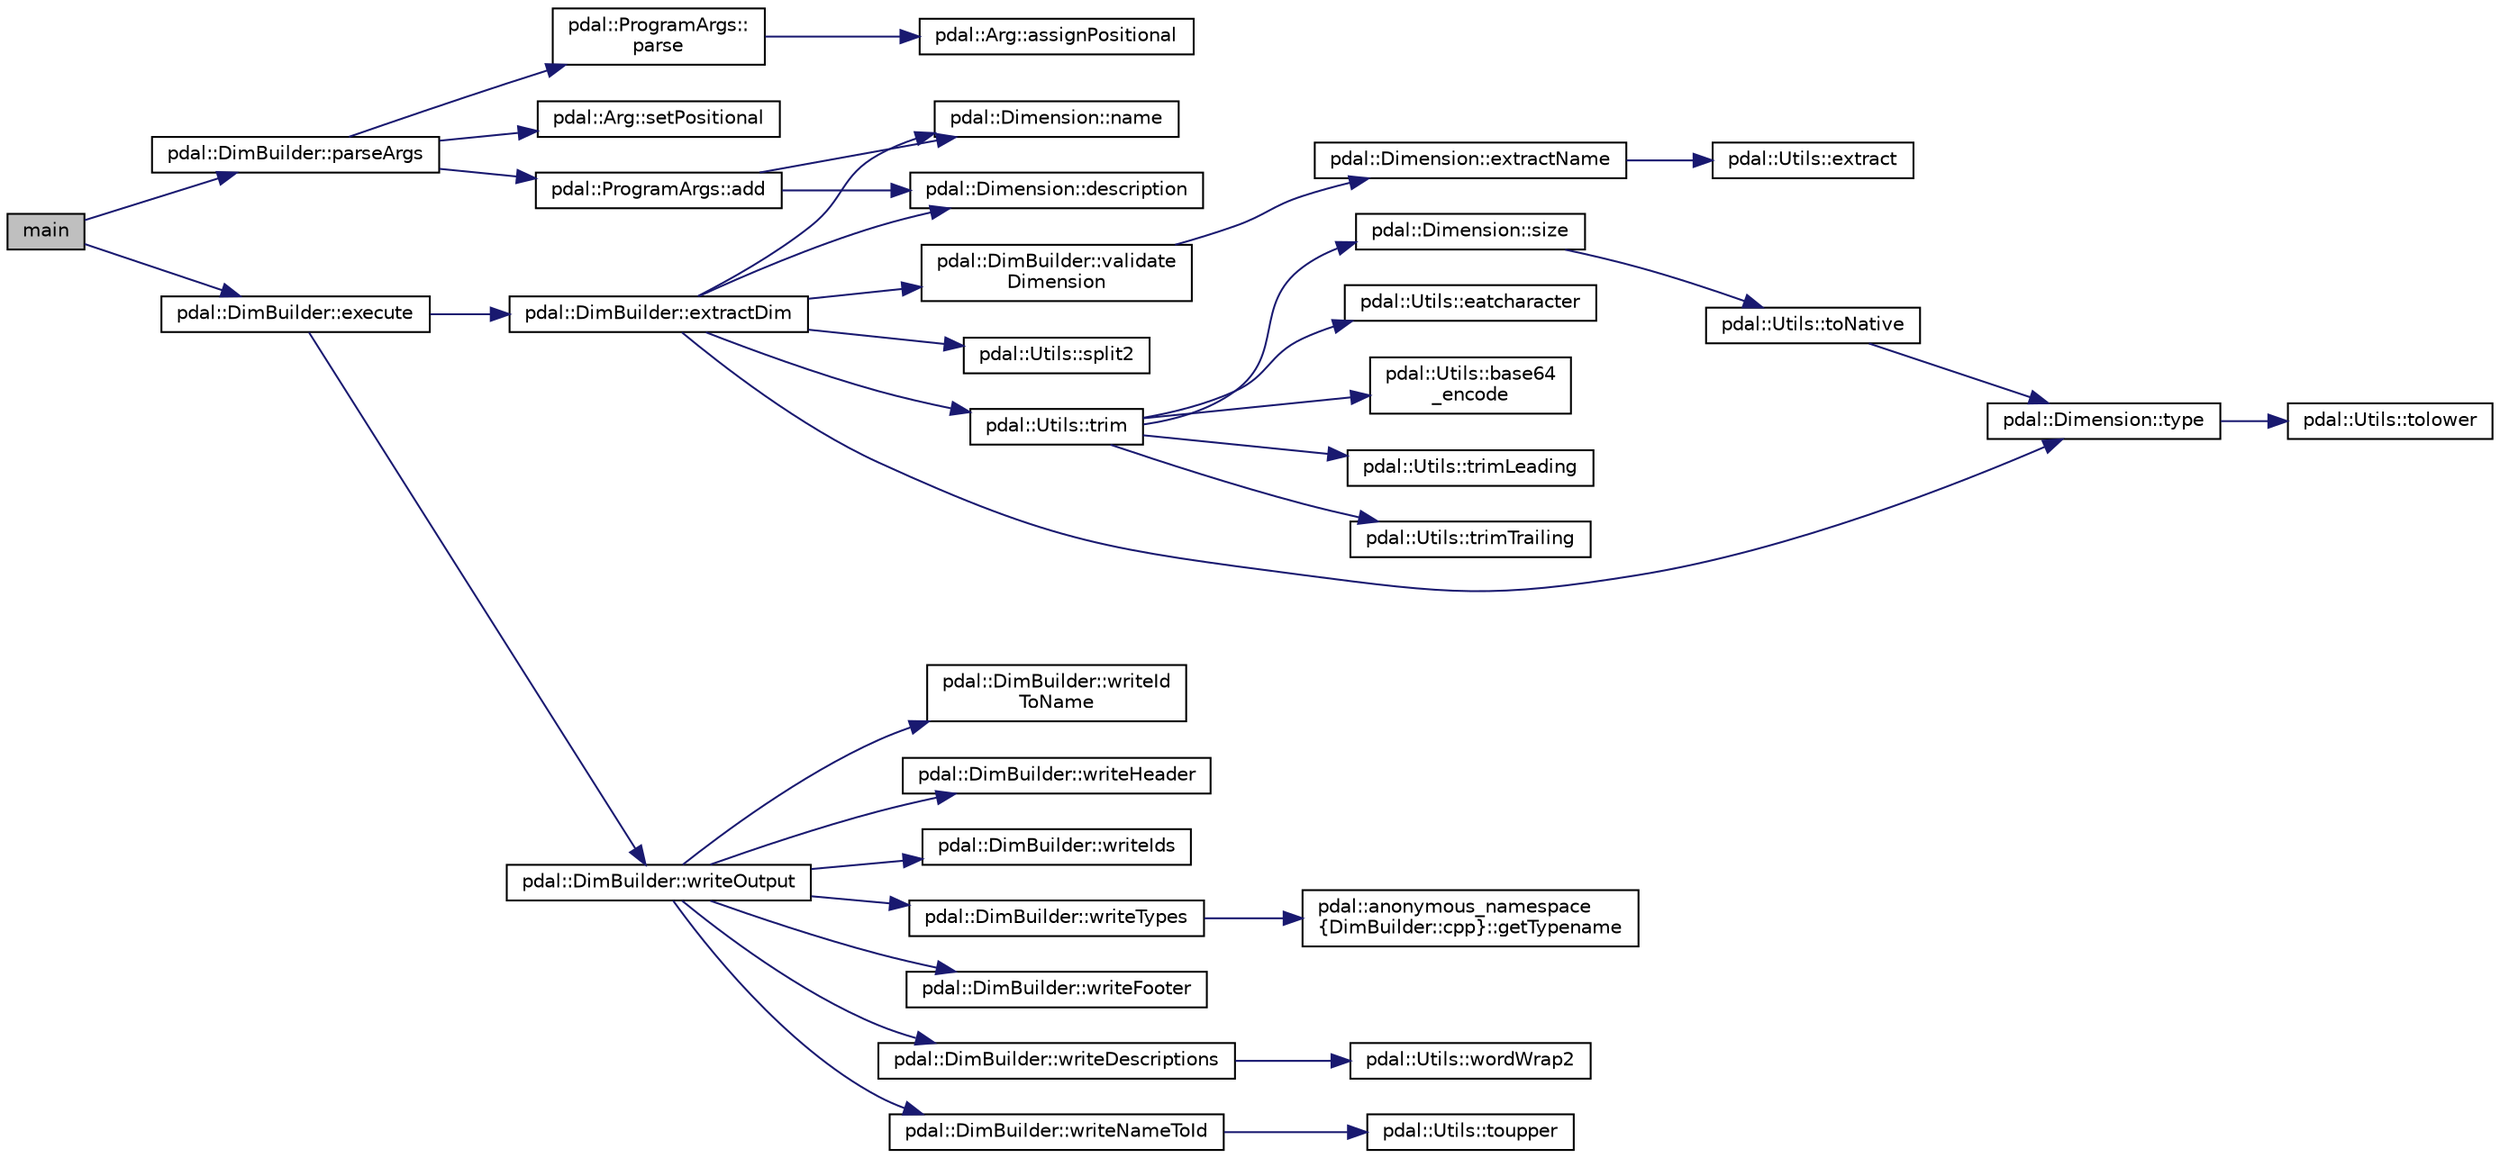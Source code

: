 digraph "main"
{
  edge [fontname="Helvetica",fontsize="10",labelfontname="Helvetica",labelfontsize="10"];
  node [fontname="Helvetica",fontsize="10",shape=record];
  rankdir="LR";
  Node1 [label="main",height=0.2,width=0.4,color="black", fillcolor="grey75", style="filled", fontcolor="black"];
  Node1 -> Node2 [color="midnightblue",fontsize="10",style="solid",fontname="Helvetica"];
  Node2 [label="pdal::DimBuilder::execute",height=0.2,width=0.4,color="black", fillcolor="white", style="filled",URL="$classpdal_1_1DimBuilder.html#a80dc37c7ba907d37af6ce04620364855"];
  Node2 -> Node3 [color="midnightblue",fontsize="10",style="solid",fontname="Helvetica"];
  Node3 [label="pdal::DimBuilder::extractDim",height=0.2,width=0.4,color="black", fillcolor="white", style="filled",URL="$classpdal_1_1DimBuilder.html#a51bc21469f4546a9d5152f725ae41345"];
  Node3 -> Node4 [color="midnightblue",fontsize="10",style="solid",fontname="Helvetica"];
  Node4 [label="pdal::Dimension::name",height=0.2,width=0.4,color="black", fillcolor="white", style="filled",URL="$namespacepdal_1_1Dimension.html#af3176b0b7e6b4be000317846cf7c2718"];
  Node3 -> Node5 [color="midnightblue",fontsize="10",style="solid",fontname="Helvetica"];
  Node5 [label="pdal::DimBuilder::validate\lDimension",height=0.2,width=0.4,color="black", fillcolor="white", style="filled",URL="$classpdal_1_1DimBuilder.html#ad791e4b31e813727f0fcb15c645a28f1"];
  Node5 -> Node6 [color="midnightblue",fontsize="10",style="solid",fontname="Helvetica"];
  Node6 [label="pdal::Dimension::extractName",height=0.2,width=0.4,color="black", fillcolor="white", style="filled",URL="$namespacepdal_1_1Dimension.html#ad7dd00ca79ce099313f3fe405f40cd93"];
  Node6 -> Node7 [color="midnightblue",fontsize="10",style="solid",fontname="Helvetica"];
  Node7 [label="pdal::Utils::extract",height=0.2,width=0.4,color="black", fillcolor="white", style="filled",URL="$namespacepdal_1_1Utils.html#acae5a19cd66121b77e2599daec48413d"];
  Node3 -> Node8 [color="midnightblue",fontsize="10",style="solid",fontname="Helvetica"];
  Node8 [label="pdal::Dimension::description",height=0.2,width=0.4,color="black", fillcolor="white", style="filled",URL="$namespacepdal_1_1Dimension.html#a4041a0eeee0ca503caad91db24affa0e"];
  Node3 -> Node9 [color="midnightblue",fontsize="10",style="solid",fontname="Helvetica"];
  Node9 [label="pdal::Dimension::type",height=0.2,width=0.4,color="black", fillcolor="white", style="filled",URL="$namespacepdal_1_1Dimension.html#a880d689fed54aa3ded6f88c9e058c5d2"];
  Node9 -> Node10 [color="midnightblue",fontsize="10",style="solid",fontname="Helvetica"];
  Node10 [label="pdal::Utils::tolower",height=0.2,width=0.4,color="black", fillcolor="white", style="filled",URL="$namespacepdal_1_1Utils.html#a5268937cf695835e55392f752dc02cb2"];
  Node3 -> Node11 [color="midnightblue",fontsize="10",style="solid",fontname="Helvetica"];
  Node11 [label="pdal::Utils::split2",height=0.2,width=0.4,color="black", fillcolor="white", style="filled",URL="$namespacepdal_1_1Utils.html#a6ae33c6d7b4eb4bcae6ec17fb8cc04fc"];
  Node3 -> Node12 [color="midnightblue",fontsize="10",style="solid",fontname="Helvetica"];
  Node12 [label="pdal::Utils::trim",height=0.2,width=0.4,color="black", fillcolor="white", style="filled",URL="$namespacepdal_1_1Utils.html#ac5d9d3dfd3f4611182c07aa85e27c1e4"];
  Node12 -> Node13 [color="midnightblue",fontsize="10",style="solid",fontname="Helvetica"];
  Node13 [label="pdal::Utils::trimLeading",height=0.2,width=0.4,color="black", fillcolor="white", style="filled",URL="$namespacepdal_1_1Utils.html#a10ae3cc2d10407cff89ba1ab00bc036b"];
  Node12 -> Node14 [color="midnightblue",fontsize="10",style="solid",fontname="Helvetica"];
  Node14 [label="pdal::Utils::trimTrailing",height=0.2,width=0.4,color="black", fillcolor="white", style="filled",URL="$namespacepdal_1_1Utils.html#afed0ad4146baafd1973c85e1508ade73"];
  Node12 -> Node15 [color="midnightblue",fontsize="10",style="solid",fontname="Helvetica"];
  Node15 [label="pdal::Utils::eatcharacter",height=0.2,width=0.4,color="black", fillcolor="white", style="filled",URL="$namespacepdal_1_1Utils.html#abdd3e6ebf8047dbc72337bac885f1169"];
  Node12 -> Node16 [color="midnightblue",fontsize="10",style="solid",fontname="Helvetica"];
  Node16 [label="pdal::Utils::base64\l_encode",height=0.2,width=0.4,color="black", fillcolor="white", style="filled",URL="$namespacepdal_1_1Utils.html#ab908ea72a2a7d385cbbab68939d1c1a2"];
  Node12 -> Node17 [color="midnightblue",fontsize="10",style="solid",fontname="Helvetica"];
  Node17 [label="pdal::Dimension::size",height=0.2,width=0.4,color="black", fillcolor="white", style="filled",URL="$namespacepdal_1_1Dimension.html#acf81dae9d5946f3a941f9df154b2329b"];
  Node17 -> Node18 [color="midnightblue",fontsize="10",style="solid",fontname="Helvetica"];
  Node18 [label="pdal::Utils::toNative",height=0.2,width=0.4,color="black", fillcolor="white", style="filled",URL="$namespacepdal_1_1Utils.html#a59253304d0f929e3a3ea00f09636002f"];
  Node18 -> Node9 [color="midnightblue",fontsize="10",style="solid",fontname="Helvetica"];
  Node2 -> Node19 [color="midnightblue",fontsize="10",style="solid",fontname="Helvetica"];
  Node19 [label="pdal::DimBuilder::writeOutput",height=0.2,width=0.4,color="black", fillcolor="white", style="filled",URL="$classpdal_1_1DimBuilder.html#a708e0d65c30b147f1ac1c8cfb8eb2c02"];
  Node19 -> Node20 [color="midnightblue",fontsize="10",style="solid",fontname="Helvetica"];
  Node20 [label="pdal::DimBuilder::writeHeader",height=0.2,width=0.4,color="black", fillcolor="white", style="filled",URL="$classpdal_1_1DimBuilder.html#aabf17cbb51b7f539e51fa2690b381f4c"];
  Node19 -> Node21 [color="midnightblue",fontsize="10",style="solid",fontname="Helvetica"];
  Node21 [label="pdal::DimBuilder::writeIds",height=0.2,width=0.4,color="black", fillcolor="white", style="filled",URL="$classpdal_1_1DimBuilder.html#a63af00f4925dc2f90a21256073efa78f"];
  Node19 -> Node22 [color="midnightblue",fontsize="10",style="solid",fontname="Helvetica"];
  Node22 [label="pdal::DimBuilder::writeDescriptions",height=0.2,width=0.4,color="black", fillcolor="white", style="filled",URL="$classpdal_1_1DimBuilder.html#aa465ecf10aca86dbbb88442abc18b6f7"];
  Node22 -> Node23 [color="midnightblue",fontsize="10",style="solid",fontname="Helvetica"];
  Node23 [label="pdal::Utils::wordWrap2",height=0.2,width=0.4,color="black", fillcolor="white", style="filled",URL="$namespacepdal_1_1Utils.html#a93c849f4f0e3842f731be8c699ab57b9"];
  Node19 -> Node24 [color="midnightblue",fontsize="10",style="solid",fontname="Helvetica"];
  Node24 [label="pdal::DimBuilder::writeNameToId",height=0.2,width=0.4,color="black", fillcolor="white", style="filled",URL="$classpdal_1_1DimBuilder.html#a6595bd77e7f44080ac436c3be33041fb"];
  Node24 -> Node25 [color="midnightblue",fontsize="10",style="solid",fontname="Helvetica"];
  Node25 [label="pdal::Utils::toupper",height=0.2,width=0.4,color="black", fillcolor="white", style="filled",URL="$namespacepdal_1_1Utils.html#a28e3e2faff94b20f9908e77bc54ed983"];
  Node19 -> Node26 [color="midnightblue",fontsize="10",style="solid",fontname="Helvetica"];
  Node26 [label="pdal::DimBuilder::writeId\lToName",height=0.2,width=0.4,color="black", fillcolor="white", style="filled",URL="$classpdal_1_1DimBuilder.html#a2cfa57a262035d6eec9c33ec72343232"];
  Node19 -> Node27 [color="midnightblue",fontsize="10",style="solid",fontname="Helvetica"];
  Node27 [label="pdal::DimBuilder::writeTypes",height=0.2,width=0.4,color="black", fillcolor="white", style="filled",URL="$classpdal_1_1DimBuilder.html#a4edb34d9cfecc820ed55ace4c19cd511"];
  Node27 -> Node28 [color="midnightblue",fontsize="10",style="solid",fontname="Helvetica"];
  Node28 [label="pdal::anonymous_namespace\l\{DimBuilder::cpp\}::getTypename",height=0.2,width=0.4,color="black", fillcolor="white", style="filled",URL="$namespacepdal_1_1anonymous__namespace_02DimBuilder_8cpp_03.html#a72b35da8e486b073e2fd2bcbc1d80ecf"];
  Node19 -> Node29 [color="midnightblue",fontsize="10",style="solid",fontname="Helvetica"];
  Node29 [label="pdal::DimBuilder::writeFooter",height=0.2,width=0.4,color="black", fillcolor="white", style="filled",URL="$classpdal_1_1DimBuilder.html#aa5e7836a1d8a39b25409f0286e493b1c"];
  Node1 -> Node30 [color="midnightblue",fontsize="10",style="solid",fontname="Helvetica"];
  Node30 [label="pdal::DimBuilder::parseArgs",height=0.2,width=0.4,color="black", fillcolor="white", style="filled",URL="$classpdal_1_1DimBuilder.html#af0b25f62fde3f5d6698fc1fcd472f3ec"];
  Node30 -> Node31 [color="midnightblue",fontsize="10",style="solid",fontname="Helvetica"];
  Node31 [label="pdal::ProgramArgs::add",height=0.2,width=0.4,color="black", fillcolor="white", style="filled",URL="$classpdal_1_1ProgramArgs.html#a9f773618ed928e9cef78aa1bf8278784"];
  Node31 -> Node4 [color="midnightblue",fontsize="10",style="solid",fontname="Helvetica"];
  Node31 -> Node8 [color="midnightblue",fontsize="10",style="solid",fontname="Helvetica"];
  Node30 -> Node32 [color="midnightblue",fontsize="10",style="solid",fontname="Helvetica"];
  Node32 [label="pdal::Arg::setPositional",height=0.2,width=0.4,color="black", fillcolor="white", style="filled",URL="$classpdal_1_1Arg.html#acd96700a01950da368119d2a06f441ae"];
  Node30 -> Node33 [color="midnightblue",fontsize="10",style="solid",fontname="Helvetica"];
  Node33 [label="pdal::ProgramArgs::\lparse",height=0.2,width=0.4,color="black", fillcolor="white", style="filled",URL="$classpdal_1_1ProgramArgs.html#ab4b405bda3b9a91e70b6c6ce8154e539"];
  Node33 -> Node34 [color="midnightblue",fontsize="10",style="solid",fontname="Helvetica"];
  Node34 [label="pdal::Arg::assignPositional",height=0.2,width=0.4,color="black", fillcolor="white", style="filled",URL="$classpdal_1_1Arg.html#aef855c41a3ce6d940c4597b07b36a41a"];
}
